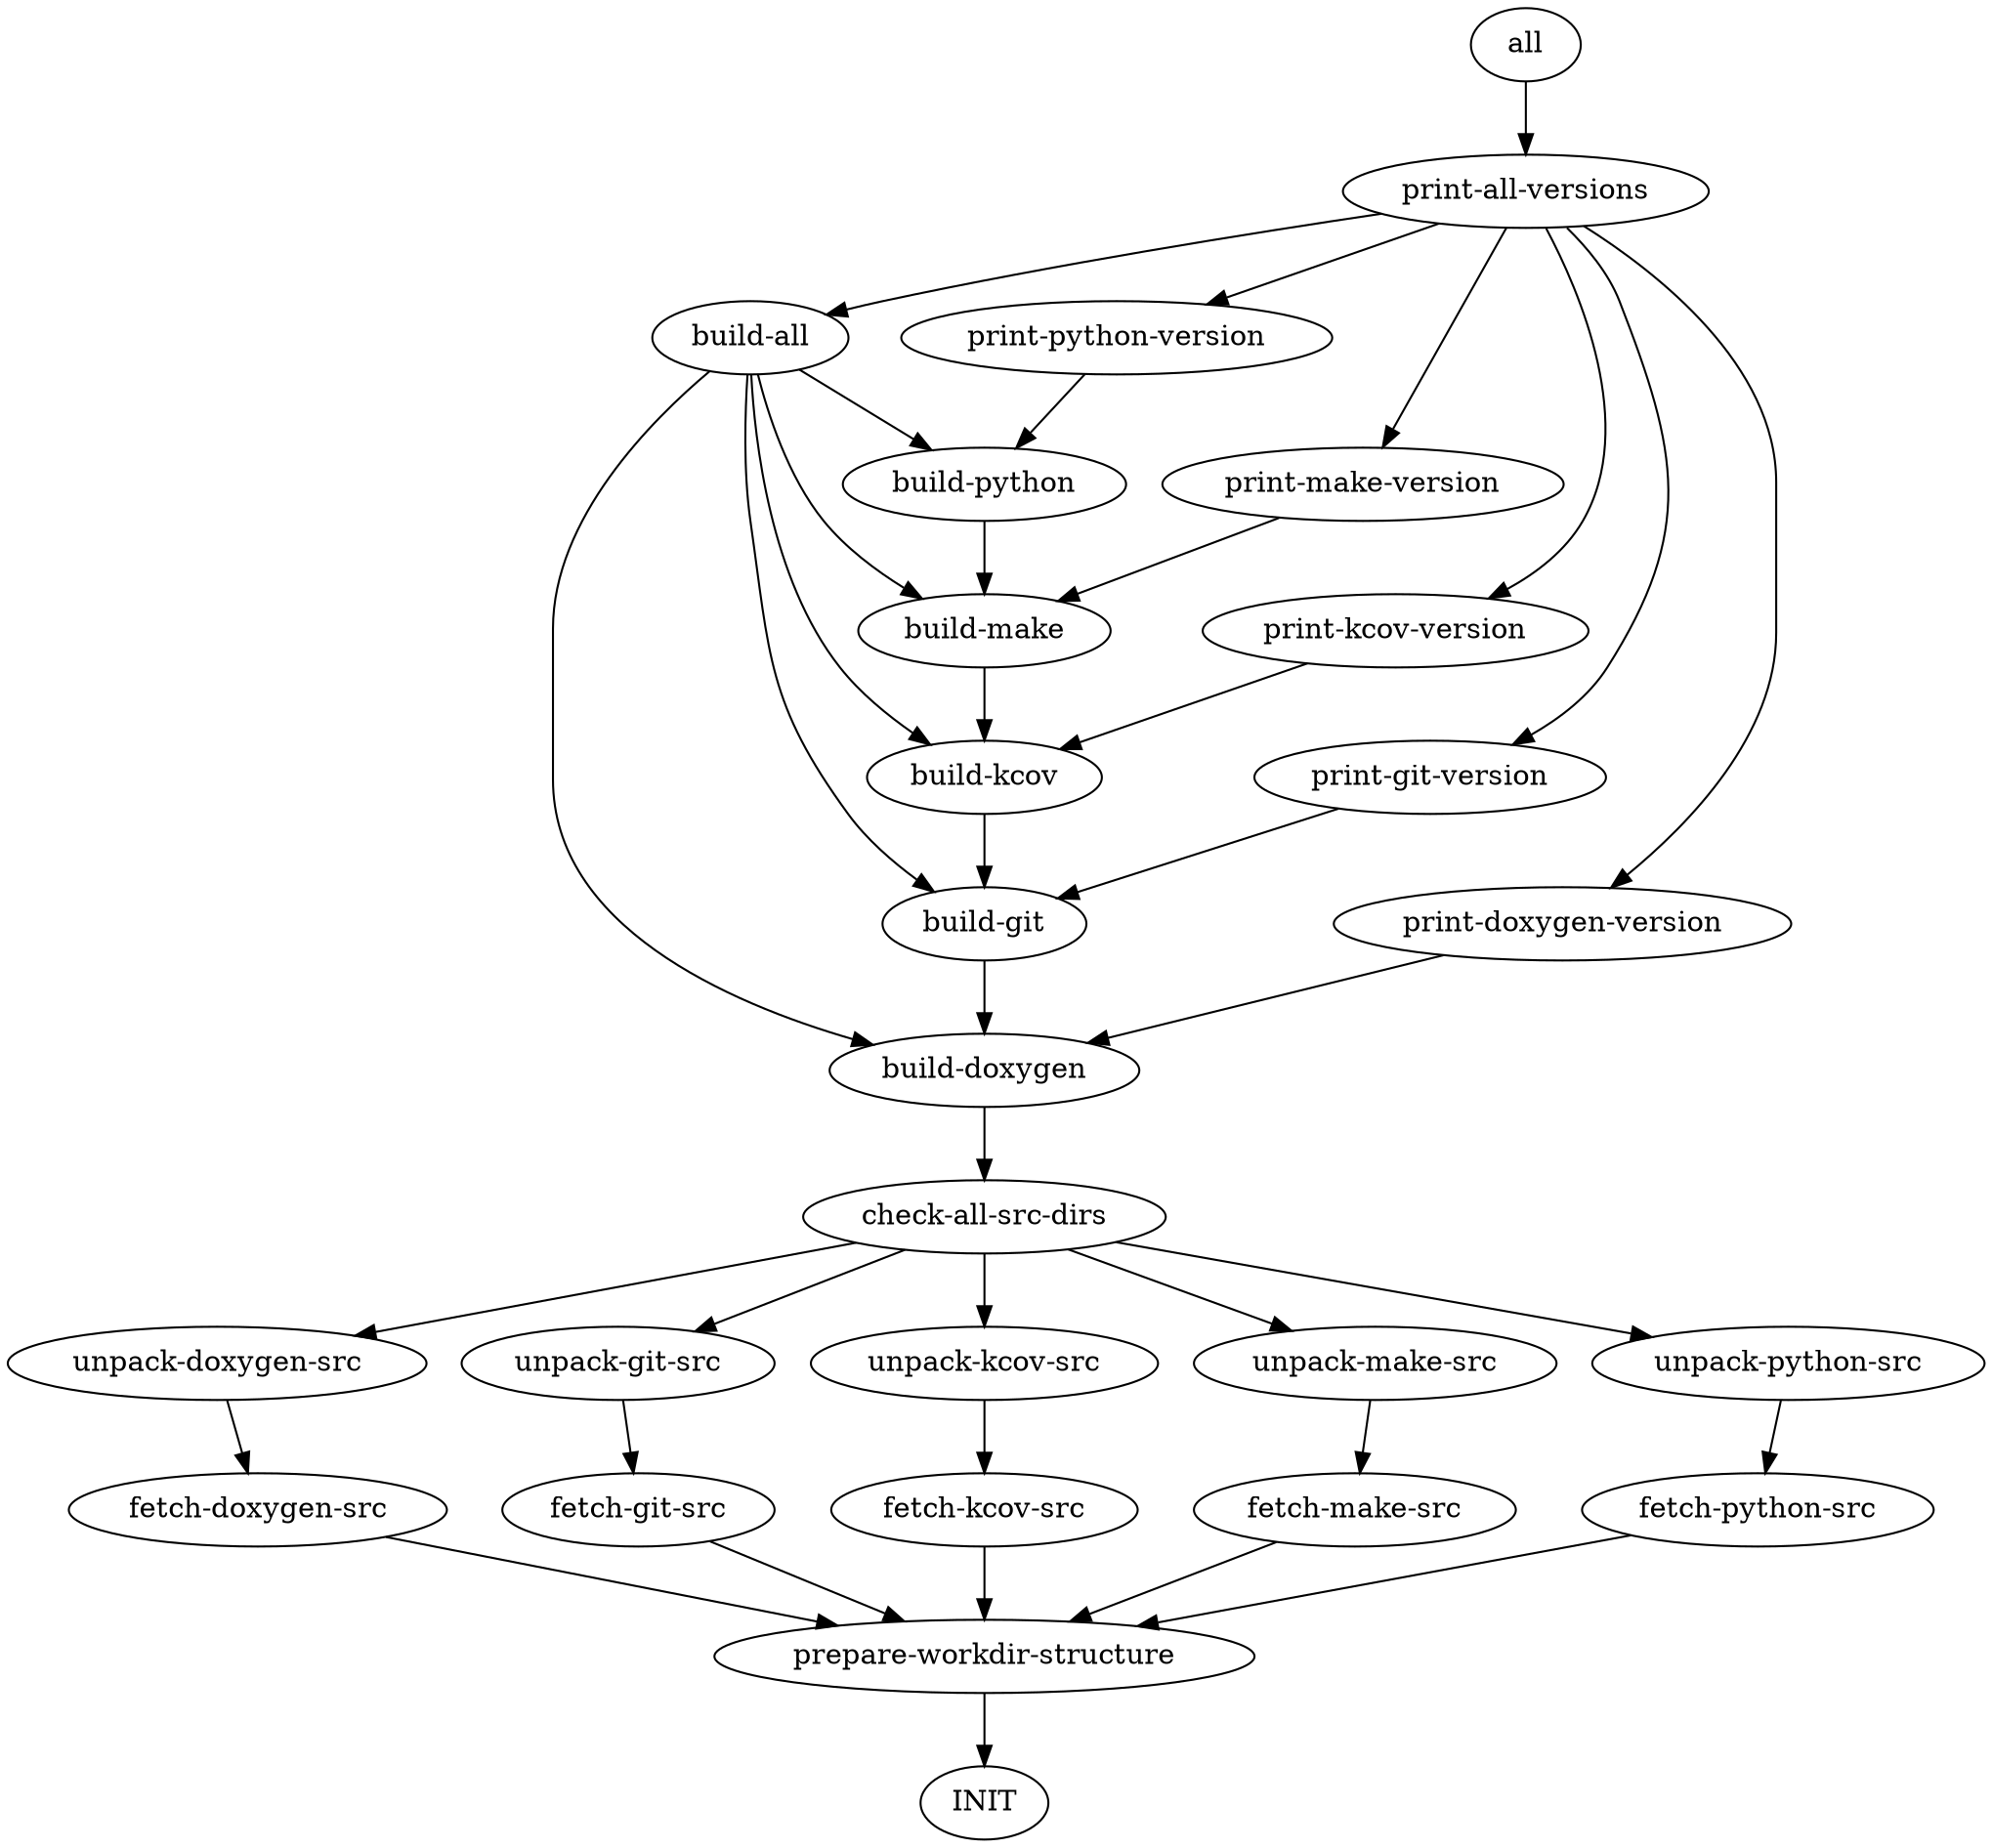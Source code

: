 
digraph {

	"all" -> "print-all-versions";
	"build-all" -> "build-doxygen";
	"build-all" -> "build-git";
	"build-all" -> "build-kcov";
	"build-all" -> "build-make";
	"build-all" -> "build-python";
	"build-doxygen" -> "check-all-src-dirs";
	"build-git" -> "build-doxygen";
	"build-kcov" -> "build-git";
	"build-make" -> "build-kcov";
	"build-python" -> "build-make";
	"check-all-src-dirs" -> "unpack-doxygen-src";
	"check-all-src-dirs" -> "unpack-git-src";
	"check-all-src-dirs" -> "unpack-kcov-src";
	"check-all-src-dirs" -> "unpack-make-src";
	"check-all-src-dirs" -> "unpack-python-src";
	"fetch-doxygen-src" -> "prepare-workdir-structure";
	"fetch-git-src" -> "prepare-workdir-structure";
	"fetch-kcov-src" -> "prepare-workdir-structure";
	"fetch-make-src" -> "prepare-workdir-structure";
	"fetch-python-src" -> "prepare-workdir-structure";
	"INIT";
	"prepare-workdir-structure" -> "INIT";
	"print-all-versions" -> "build-all";
	"print-all-versions" -> "print-doxygen-version";
	"print-all-versions" -> "print-git-version";
	"print-all-versions" -> "print-kcov-version";
	"print-all-versions" -> "print-make-version";
	"print-all-versions" -> "print-python-version";
	"print-doxygen-version" -> "build-doxygen";
	"print-git-version" -> "build-git";
	"print-kcov-version" -> "build-kcov";
	"print-make-version" -> "build-make";
	"print-python-version" -> "build-python";
	"unpack-doxygen-src" -> "fetch-doxygen-src";
	"unpack-git-src" -> "fetch-git-src";
	"unpack-kcov-src" -> "fetch-kcov-src";
	"unpack-make-src" -> "fetch-make-src";
	"unpack-python-src" -> "fetch-python-src";

}

